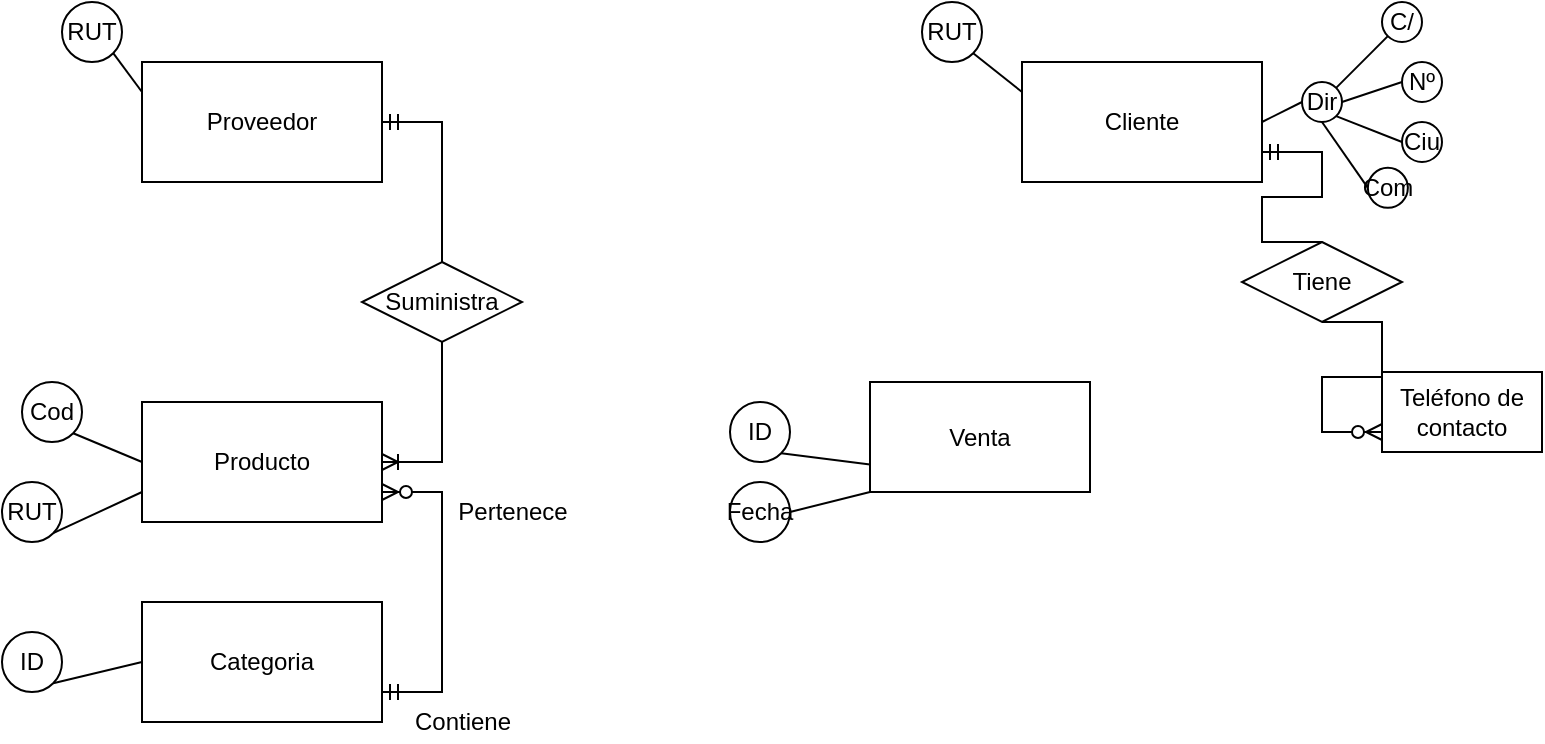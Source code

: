 <mxfile version="17.1.3" type="github">
  <diagram id="It3RlL4vFXfYDnx4bUP5" name="Page-1">
    <mxGraphModel dx="946" dy="509" grid="1" gridSize="10" guides="1" tooltips="1" connect="1" arrows="1" fold="1" page="1" pageScale="1" pageWidth="827" pageHeight="1169" math="0" shadow="0">
      <root>
        <mxCell id="0" />
        <mxCell id="1" parent="0" />
        <mxCell id="PAFotUUtU3vtHcfQXSfe-1" value="Proveedor" style="rounded=0;whiteSpace=wrap;html=1;" vertex="1" parent="1">
          <mxGeometry x="120" y="40" width="120" height="60" as="geometry" />
        </mxCell>
        <mxCell id="PAFotUUtU3vtHcfQXSfe-2" value="Cliente" style="rounded=0;whiteSpace=wrap;html=1;" vertex="1" parent="1">
          <mxGeometry x="560" y="40" width="120" height="60" as="geometry" />
        </mxCell>
        <mxCell id="PAFotUUtU3vtHcfQXSfe-3" value="Producto" style="rounded=0;whiteSpace=wrap;html=1;" vertex="1" parent="1">
          <mxGeometry x="120" y="210" width="120" height="60" as="geometry" />
        </mxCell>
        <mxCell id="PAFotUUtU3vtHcfQXSfe-4" value="RUT" style="ellipse;whiteSpace=wrap;html=1;aspect=fixed;" vertex="1" parent="1">
          <mxGeometry x="80" y="10" width="30" height="30" as="geometry" />
        </mxCell>
        <mxCell id="PAFotUUtU3vtHcfQXSfe-5" value="" style="endArrow=none;html=1;rounded=0;exitX=1;exitY=1;exitDx=0;exitDy=0;entryX=0;entryY=0.25;entryDx=0;entryDy=0;" edge="1" parent="1" source="PAFotUUtU3vtHcfQXSfe-4" target="PAFotUUtU3vtHcfQXSfe-1">
          <mxGeometry width="50" height="50" relative="1" as="geometry">
            <mxPoint x="390" y="280" as="sourcePoint" />
            <mxPoint x="440" y="230" as="targetPoint" />
          </mxGeometry>
        </mxCell>
        <mxCell id="PAFotUUtU3vtHcfQXSfe-6" value="RUT" style="ellipse;whiteSpace=wrap;html=1;aspect=fixed;" vertex="1" parent="1">
          <mxGeometry x="510" y="10" width="30" height="30" as="geometry" />
        </mxCell>
        <mxCell id="PAFotUUtU3vtHcfQXSfe-7" value="" style="endArrow=none;html=1;rounded=0;exitX=1;exitY=1;exitDx=0;exitDy=0;entryX=0;entryY=0.25;entryDx=0;entryDy=0;" edge="1" parent="1" source="PAFotUUtU3vtHcfQXSfe-6" target="PAFotUUtU3vtHcfQXSfe-2">
          <mxGeometry width="50" height="50" relative="1" as="geometry">
            <mxPoint x="539.997" y="29.997" as="sourcePoint" />
            <mxPoint x="554.39" y="49.39" as="targetPoint" />
          </mxGeometry>
        </mxCell>
        <mxCell id="PAFotUUtU3vtHcfQXSfe-8" value="Dir" style="ellipse;whiteSpace=wrap;html=1;aspect=fixed;" vertex="1" parent="1">
          <mxGeometry x="700" y="50" width="20" height="20" as="geometry" />
        </mxCell>
        <mxCell id="PAFotUUtU3vtHcfQXSfe-9" value="" style="endArrow=none;html=1;rounded=0;exitX=0;exitY=0.5;exitDx=0;exitDy=0;entryX=1;entryY=0.5;entryDx=0;entryDy=0;" edge="1" parent="1" source="PAFotUUtU3vtHcfQXSfe-8" target="PAFotUUtU3vtHcfQXSfe-2">
          <mxGeometry width="50" height="50" relative="1" as="geometry">
            <mxPoint x="380" y="270" as="sourcePoint" />
            <mxPoint x="430" y="220" as="targetPoint" />
          </mxGeometry>
        </mxCell>
        <mxCell id="PAFotUUtU3vtHcfQXSfe-10" value="" style="endArrow=none;html=1;rounded=0;exitX=1;exitY=0;exitDx=0;exitDy=0;entryX=0;entryY=1;entryDx=0;entryDy=0;" edge="1" parent="1" source="PAFotUUtU3vtHcfQXSfe-8" target="PAFotUUtU3vtHcfQXSfe-11">
          <mxGeometry width="50" height="50" relative="1" as="geometry">
            <mxPoint x="710" y="50" as="sourcePoint" />
            <mxPoint x="740" y="20" as="targetPoint" />
          </mxGeometry>
        </mxCell>
        <mxCell id="PAFotUUtU3vtHcfQXSfe-11" value="C/" style="ellipse;whiteSpace=wrap;html=1;aspect=fixed;" vertex="1" parent="1">
          <mxGeometry x="740" y="10" width="20" height="20" as="geometry" />
        </mxCell>
        <mxCell id="PAFotUUtU3vtHcfQXSfe-12" value="Nº" style="ellipse;whiteSpace=wrap;html=1;aspect=fixed;" vertex="1" parent="1">
          <mxGeometry x="750" y="40" width="20" height="20" as="geometry" />
        </mxCell>
        <mxCell id="PAFotUUtU3vtHcfQXSfe-13" value="Ciu" style="ellipse;whiteSpace=wrap;html=1;aspect=fixed;" vertex="1" parent="1">
          <mxGeometry x="750" y="70" width="20" height="20" as="geometry" />
        </mxCell>
        <mxCell id="PAFotUUtU3vtHcfQXSfe-14" value="" style="endArrow=none;html=1;rounded=0;entryX=0;entryY=0.5;entryDx=0;entryDy=0;exitX=1;exitY=0.5;exitDx=0;exitDy=0;" edge="1" parent="1" source="PAFotUUtU3vtHcfQXSfe-8" target="PAFotUUtU3vtHcfQXSfe-12">
          <mxGeometry width="50" height="50" relative="1" as="geometry">
            <mxPoint x="670" y="150" as="sourcePoint" />
            <mxPoint x="720" y="100" as="targetPoint" />
          </mxGeometry>
        </mxCell>
        <mxCell id="PAFotUUtU3vtHcfQXSfe-15" value="" style="endArrow=none;html=1;rounded=0;entryX=0;entryY=0.5;entryDx=0;entryDy=0;exitX=1;exitY=1;exitDx=0;exitDy=0;" edge="1" parent="1" source="PAFotUUtU3vtHcfQXSfe-8" target="PAFotUUtU3vtHcfQXSfe-13">
          <mxGeometry width="50" height="50" relative="1" as="geometry">
            <mxPoint x="380" y="270" as="sourcePoint" />
            <mxPoint x="430" y="220" as="targetPoint" />
          </mxGeometry>
        </mxCell>
        <mxCell id="PAFotUUtU3vtHcfQXSfe-17" value="Teléfono de contacto" style="rounded=0;whiteSpace=wrap;html=1;" vertex="1" parent="1">
          <mxGeometry x="740" y="195" width="80" height="40" as="geometry" />
        </mxCell>
        <mxCell id="PAFotUUtU3vtHcfQXSfe-28" value="Com" style="ellipse;whiteSpace=wrap;html=1;aspect=fixed;" vertex="1" parent="1">
          <mxGeometry x="732.93" y="92.93" width="20" height="20" as="geometry" />
        </mxCell>
        <mxCell id="PAFotUUtU3vtHcfQXSfe-29" value="" style="endArrow=none;html=1;rounded=0;entryX=0;entryY=0.5;entryDx=0;entryDy=0;exitX=0.5;exitY=1;exitDx=0;exitDy=0;" edge="1" parent="1" target="PAFotUUtU3vtHcfQXSfe-28" source="PAFotUUtU3vtHcfQXSfe-8">
          <mxGeometry width="50" height="50" relative="1" as="geometry">
            <mxPoint x="700.001" y="90.001" as="sourcePoint" />
            <mxPoint x="412.93" y="242.93" as="targetPoint" />
          </mxGeometry>
        </mxCell>
        <mxCell id="PAFotUUtU3vtHcfQXSfe-30" value="" style="edgeStyle=entityRelationEdgeStyle;fontSize=12;html=1;endArrow=ERzeroToMany;startArrow=none;rounded=0;exitX=0.5;exitY=1;exitDx=0;exitDy=0;entryX=0;entryY=0.75;entryDx=0;entryDy=0;" edge="1" parent="1" source="PAFotUUtU3vtHcfQXSfe-48" target="PAFotUUtU3vtHcfQXSfe-17">
          <mxGeometry width="100" height="100" relative="1" as="geometry">
            <mxPoint x="360" y="290" as="sourcePoint" />
            <mxPoint x="740" y="170" as="targetPoint" />
          </mxGeometry>
        </mxCell>
        <mxCell id="PAFotUUtU3vtHcfQXSfe-31" value="Cod" style="ellipse;whiteSpace=wrap;html=1;aspect=fixed;" vertex="1" parent="1">
          <mxGeometry x="60" y="200" width="30" height="30" as="geometry" />
        </mxCell>
        <mxCell id="PAFotUUtU3vtHcfQXSfe-32" value="" style="endArrow=none;html=1;rounded=0;exitX=1;exitY=1;exitDx=0;exitDy=0;entryX=0;entryY=0.5;entryDx=0;entryDy=0;" edge="1" parent="1" source="PAFotUUtU3vtHcfQXSfe-31" target="PAFotUUtU3vtHcfQXSfe-3">
          <mxGeometry width="50" height="50" relative="1" as="geometry">
            <mxPoint x="370" y="470" as="sourcePoint" />
            <mxPoint x="100" y="245" as="targetPoint" />
          </mxGeometry>
        </mxCell>
        <mxCell id="PAFotUUtU3vtHcfQXSfe-33" value="RUT" style="ellipse;whiteSpace=wrap;html=1;aspect=fixed;" vertex="1" parent="1">
          <mxGeometry x="50" y="250" width="30" height="30" as="geometry" />
        </mxCell>
        <mxCell id="PAFotUUtU3vtHcfQXSfe-34" value="" style="endArrow=none;html=1;rounded=0;exitX=1;exitY=1;exitDx=0;exitDy=0;entryX=0;entryY=0.75;entryDx=0;entryDy=0;" edge="1" parent="1" source="PAFotUUtU3vtHcfQXSfe-33" target="PAFotUUtU3vtHcfQXSfe-3">
          <mxGeometry width="50" height="50" relative="1" as="geometry">
            <mxPoint x="360" y="520" as="sourcePoint" />
            <mxPoint x="90" y="295" as="targetPoint" />
          </mxGeometry>
        </mxCell>
        <mxCell id="PAFotUUtU3vtHcfQXSfe-35" value="" style="edgeStyle=entityRelationEdgeStyle;fontSize=12;html=1;endArrow=ERoneToMany;startArrow=ERmandOne;rounded=0;entryX=1;entryY=0.5;entryDx=0;entryDy=0;exitX=1;exitY=0.5;exitDx=0;exitDy=0;" edge="1" parent="1" source="PAFotUUtU3vtHcfQXSfe-1" target="PAFotUUtU3vtHcfQXSfe-3">
          <mxGeometry width="100" height="100" relative="1" as="geometry">
            <mxPoint x="260" y="70" as="sourcePoint" />
            <mxPoint x="350" y="190" as="targetPoint" />
          </mxGeometry>
        </mxCell>
        <mxCell id="PAFotUUtU3vtHcfQXSfe-36" value="Categoria" style="rounded=0;whiteSpace=wrap;html=1;" vertex="1" parent="1">
          <mxGeometry x="120" y="310" width="120" height="60" as="geometry" />
        </mxCell>
        <mxCell id="PAFotUUtU3vtHcfQXSfe-37" value="ID" style="ellipse;whiteSpace=wrap;html=1;aspect=fixed;" vertex="1" parent="1">
          <mxGeometry x="50" y="325" width="30" height="30" as="geometry" />
        </mxCell>
        <mxCell id="PAFotUUtU3vtHcfQXSfe-38" value="" style="endArrow=none;html=1;rounded=0;exitX=1;exitY=1;exitDx=0;exitDy=0;entryX=0;entryY=0.5;entryDx=0;entryDy=0;" edge="1" parent="1" source="PAFotUUtU3vtHcfQXSfe-37" target="PAFotUUtU3vtHcfQXSfe-36">
          <mxGeometry width="50" height="50" relative="1" as="geometry">
            <mxPoint x="360" y="595" as="sourcePoint" />
            <mxPoint x="120" y="330" as="targetPoint" />
          </mxGeometry>
        </mxCell>
        <mxCell id="PAFotUUtU3vtHcfQXSfe-39" value="" style="edgeStyle=entityRelationEdgeStyle;fontSize=12;html=1;endArrow=ERzeroToMany;startArrow=ERmandOne;rounded=0;exitX=1;exitY=0.75;exitDx=0;exitDy=0;entryX=1;entryY=0.75;entryDx=0;entryDy=0;" edge="1" parent="1" source="PAFotUUtU3vtHcfQXSfe-36" target="PAFotUUtU3vtHcfQXSfe-3">
          <mxGeometry width="100" height="100" relative="1" as="geometry">
            <mxPoint x="340" y="355" as="sourcePoint" />
            <mxPoint x="440" y="255" as="targetPoint" />
          </mxGeometry>
        </mxCell>
        <mxCell id="PAFotUUtU3vtHcfQXSfe-40" value="Venta" style="rounded=0;whiteSpace=wrap;html=1;" vertex="1" parent="1">
          <mxGeometry x="484" y="200" width="110" height="55" as="geometry" />
        </mxCell>
        <mxCell id="PAFotUUtU3vtHcfQXSfe-41" value="ID" style="ellipse;whiteSpace=wrap;html=1;aspect=fixed;" vertex="1" parent="1">
          <mxGeometry x="414" y="210" width="30" height="30" as="geometry" />
        </mxCell>
        <mxCell id="PAFotUUtU3vtHcfQXSfe-42" value="" style="endArrow=none;html=1;rounded=0;exitX=1;exitY=1;exitDx=0;exitDy=0;entryX=0;entryY=0.75;entryDx=0;entryDy=0;" edge="1" parent="1" source="PAFotUUtU3vtHcfQXSfe-41" target="PAFotUUtU3vtHcfQXSfe-40">
          <mxGeometry width="50" height="50" relative="1" as="geometry">
            <mxPoint x="724" y="480" as="sourcePoint" />
            <mxPoint x="484" y="225" as="targetPoint" />
          </mxGeometry>
        </mxCell>
        <mxCell id="PAFotUUtU3vtHcfQXSfe-43" value="Fecha" style="ellipse;whiteSpace=wrap;html=1;aspect=fixed;" vertex="1" parent="1">
          <mxGeometry x="414" y="250" width="30" height="30" as="geometry" />
        </mxCell>
        <mxCell id="PAFotUUtU3vtHcfQXSfe-44" value="" style="endArrow=none;html=1;rounded=0;exitX=1;exitY=0.5;exitDx=0;exitDy=0;entryX=0;entryY=1;entryDx=0;entryDy=0;" edge="1" parent="1" source="PAFotUUtU3vtHcfQXSfe-43" target="PAFotUUtU3vtHcfQXSfe-40">
          <mxGeometry width="50" height="50" relative="1" as="geometry">
            <mxPoint x="724" y="520" as="sourcePoint" />
            <mxPoint x="484" y="265" as="targetPoint" />
          </mxGeometry>
        </mxCell>
        <mxCell id="PAFotUUtU3vtHcfQXSfe-45" value="Suministra" style="shape=rhombus;perimeter=rhombusPerimeter;whiteSpace=wrap;html=1;align=center;" vertex="1" parent="1">
          <mxGeometry x="230" y="140" width="80" height="40" as="geometry" />
        </mxCell>
        <mxCell id="PAFotUUtU3vtHcfQXSfe-46" value="Contiene" style="text;html=1;align=center;verticalAlign=middle;resizable=0;points=[];autosize=1;strokeColor=none;fillColor=none;" vertex="1" parent="1">
          <mxGeometry x="250" y="360" width="60" height="20" as="geometry" />
        </mxCell>
        <mxCell id="PAFotUUtU3vtHcfQXSfe-47" value="Pertenece" style="text;html=1;align=center;verticalAlign=middle;resizable=0;points=[];autosize=1;strokeColor=none;fillColor=none;" vertex="1" parent="1">
          <mxGeometry x="270" y="255" width="70" height="20" as="geometry" />
        </mxCell>
        <mxCell id="PAFotUUtU3vtHcfQXSfe-48" value="Tiene" style="shape=rhombus;perimeter=rhombusPerimeter;whiteSpace=wrap;html=1;align=center;" vertex="1" parent="1">
          <mxGeometry x="670" y="130" width="80" height="40" as="geometry" />
        </mxCell>
        <mxCell id="PAFotUUtU3vtHcfQXSfe-50" value="" style="edgeStyle=entityRelationEdgeStyle;fontSize=12;html=1;endArrow=none;startArrow=ERmandOne;rounded=0;exitX=1;exitY=0.75;exitDx=0;exitDy=0;entryX=0.5;entryY=0;entryDx=0;entryDy=0;" edge="1" parent="1" source="PAFotUUtU3vtHcfQXSfe-2" target="PAFotUUtU3vtHcfQXSfe-48">
          <mxGeometry width="100" height="100" relative="1" as="geometry">
            <mxPoint x="680" y="85" as="sourcePoint" />
            <mxPoint x="740" y="227.5" as="targetPoint" />
          </mxGeometry>
        </mxCell>
      </root>
    </mxGraphModel>
  </diagram>
</mxfile>
